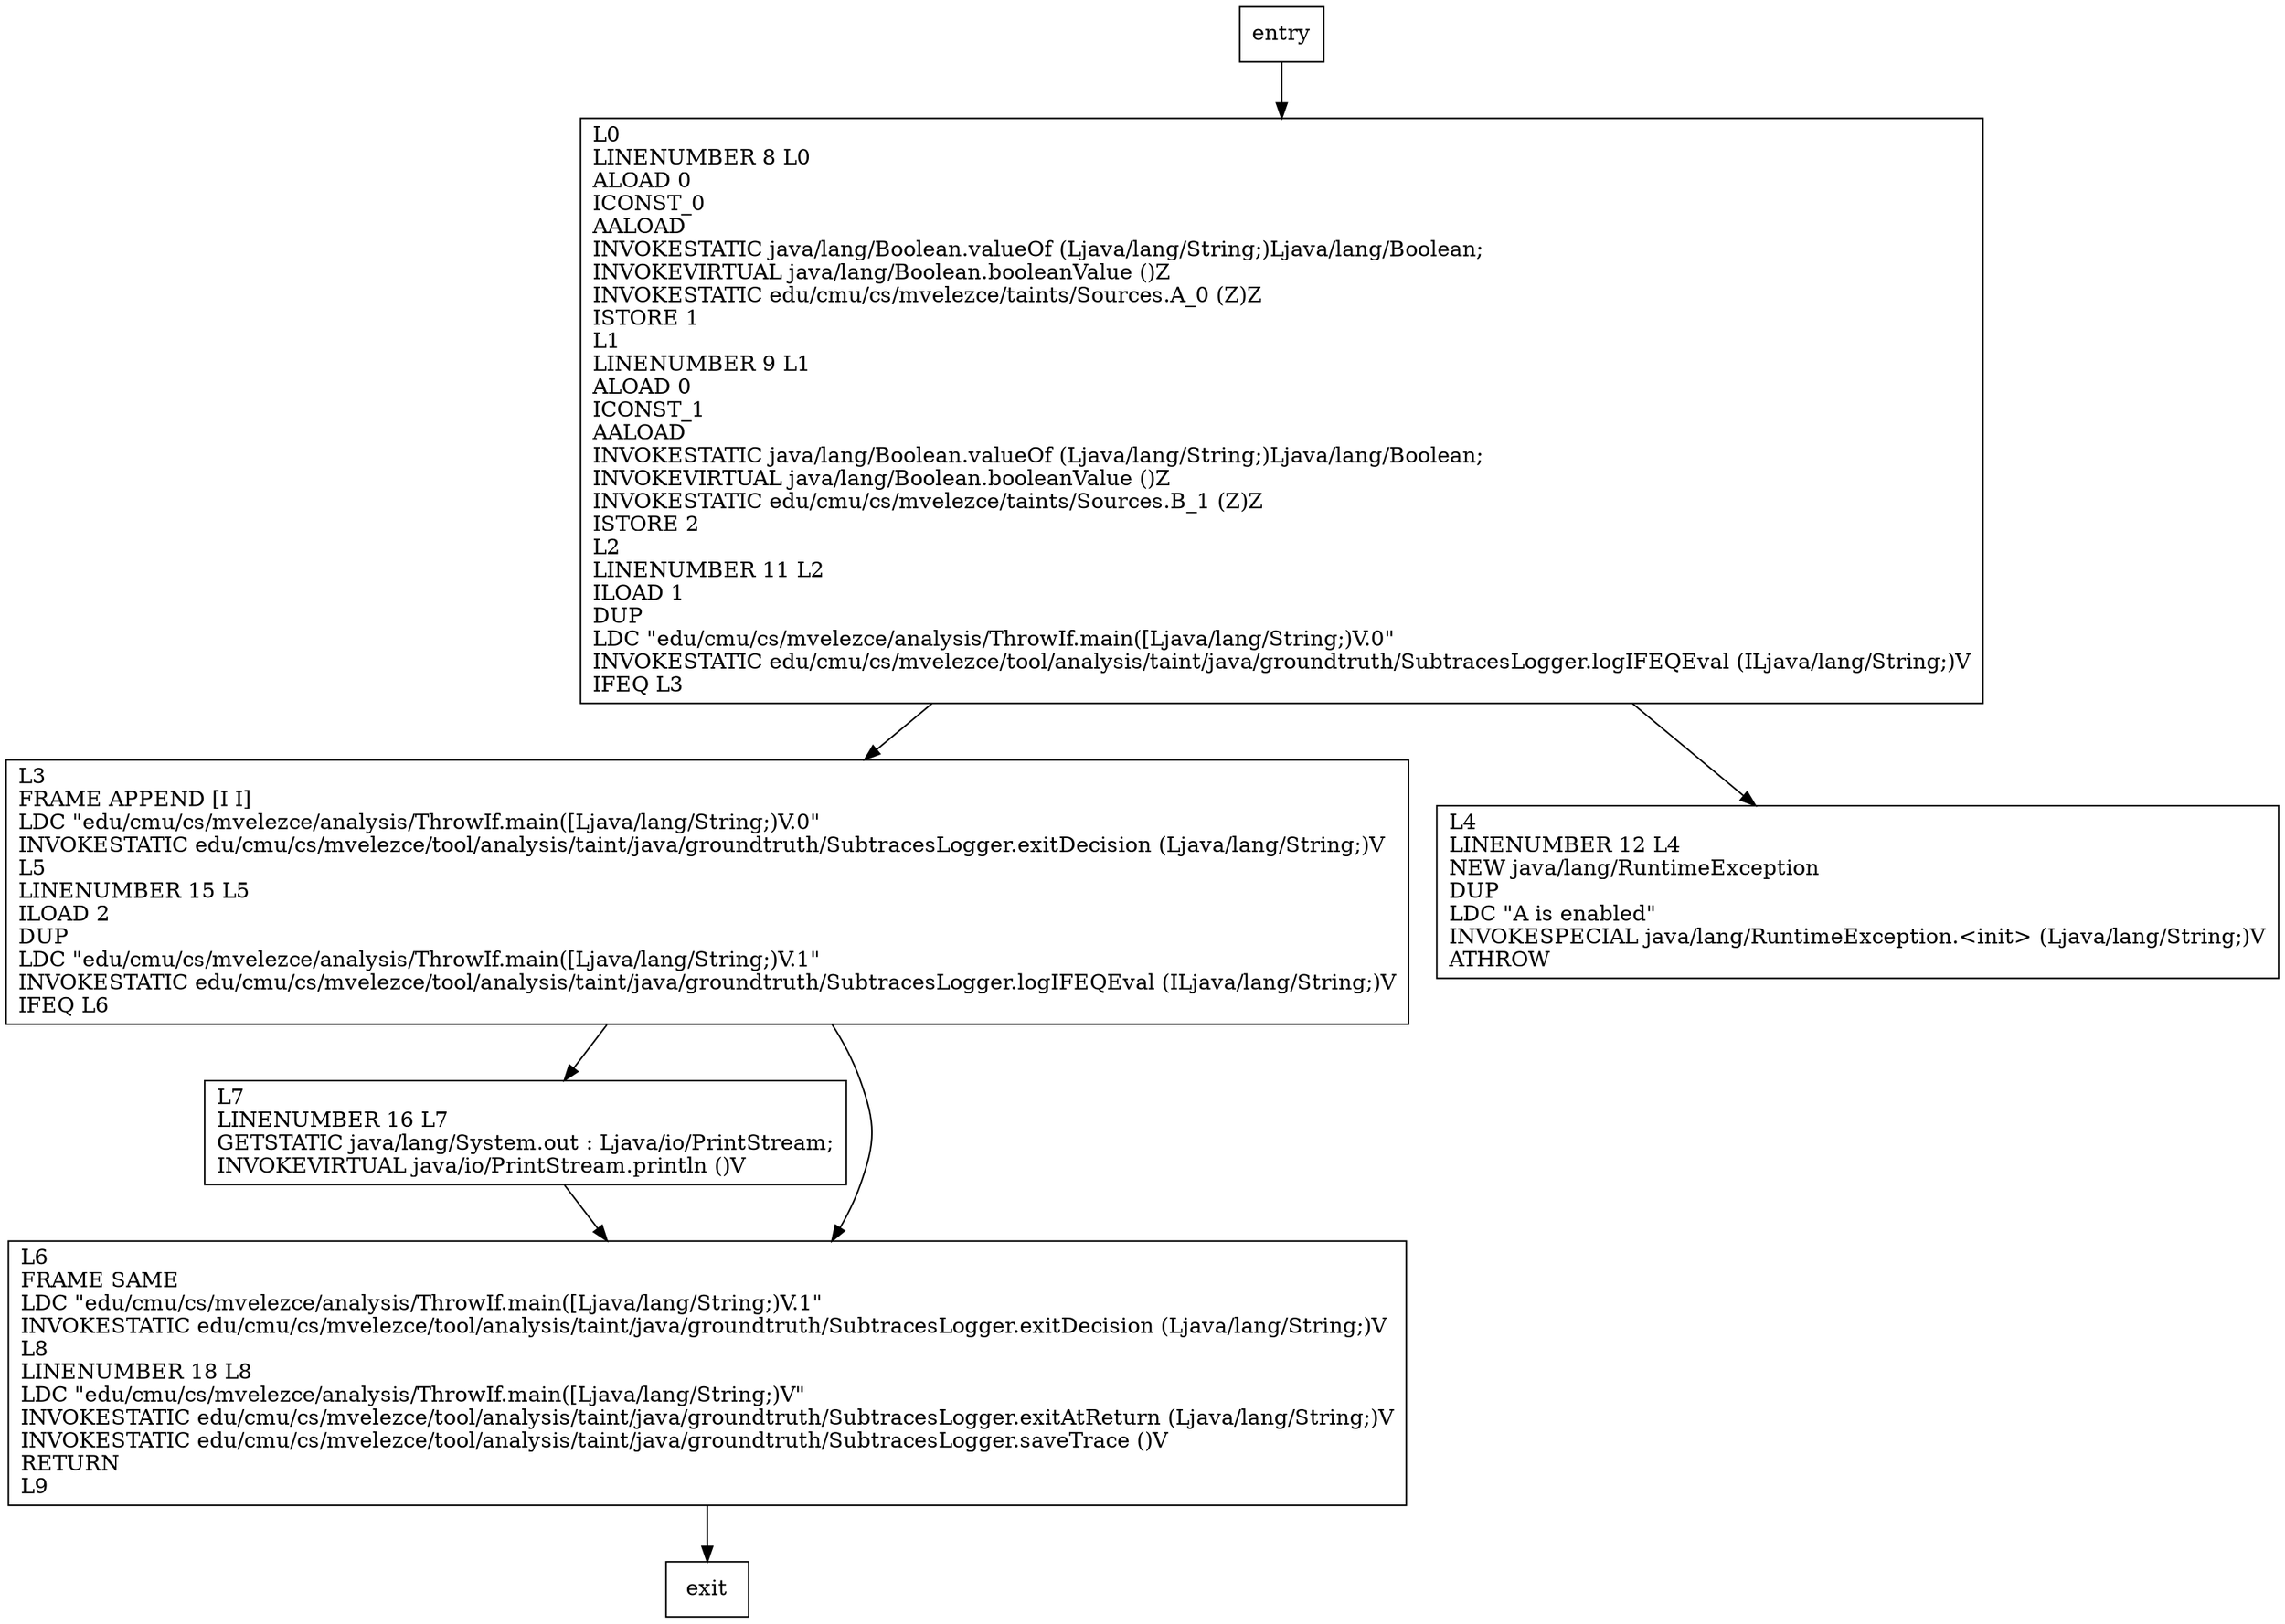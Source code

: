 digraph main {
node [shape=record];
504527234 [label="L7\lLINENUMBER 16 L7\lGETSTATIC java/lang/System.out : Ljava/io/PrintStream;\lINVOKEVIRTUAL java/io/PrintStream.println ()V\l"];
101478235 [label="L6\lFRAME SAME\lLDC \"edu/cmu/cs/mvelezce/analysis/ThrowIf.main([Ljava/lang/String;)V.1\"\lINVOKESTATIC edu/cmu/cs/mvelezce/tool/analysis/taint/java/groundtruth/SubtracesLogger.exitDecision (Ljava/lang/String;)V\lL8\lLINENUMBER 18 L8\lLDC \"edu/cmu/cs/mvelezce/analysis/ThrowIf.main([Ljava/lang/String;)V\"\lINVOKESTATIC edu/cmu/cs/mvelezce/tool/analysis/taint/java/groundtruth/SubtracesLogger.exitAtReturn (Ljava/lang/String;)V\lINVOKESTATIC edu/cmu/cs/mvelezce/tool/analysis/taint/java/groundtruth/SubtracesLogger.saveTrace ()V\lRETURN\lL9\l"];
1847509784 [label="L0\lLINENUMBER 8 L0\lALOAD 0\lICONST_0\lAALOAD\lINVOKESTATIC java/lang/Boolean.valueOf (Ljava/lang/String;)Ljava/lang/Boolean;\lINVOKEVIRTUAL java/lang/Boolean.booleanValue ()Z\lINVOKESTATIC edu/cmu/cs/mvelezce/taints/Sources.A_0 (Z)Z\lISTORE 1\lL1\lLINENUMBER 9 L1\lALOAD 0\lICONST_1\lAALOAD\lINVOKESTATIC java/lang/Boolean.valueOf (Ljava/lang/String;)Ljava/lang/Boolean;\lINVOKEVIRTUAL java/lang/Boolean.booleanValue ()Z\lINVOKESTATIC edu/cmu/cs/mvelezce/taints/Sources.B_1 (Z)Z\lISTORE 2\lL2\lLINENUMBER 11 L2\lILOAD 1\lDUP\lLDC \"edu/cmu/cs/mvelezce/analysis/ThrowIf.main([Ljava/lang/String;)V.0\"\lINVOKESTATIC edu/cmu/cs/mvelezce/tool/analysis/taint/java/groundtruth/SubtracesLogger.logIFEQEval (ILjava/lang/String;)V\lIFEQ L3\l"];
2114650936 [label="L3\lFRAME APPEND [I I]\lLDC \"edu/cmu/cs/mvelezce/analysis/ThrowIf.main([Ljava/lang/String;)V.0\"\lINVOKESTATIC edu/cmu/cs/mvelezce/tool/analysis/taint/java/groundtruth/SubtracesLogger.exitDecision (Ljava/lang/String;)V\lL5\lLINENUMBER 15 L5\lILOAD 2\lDUP\lLDC \"edu/cmu/cs/mvelezce/analysis/ThrowIf.main([Ljava/lang/String;)V.1\"\lINVOKESTATIC edu/cmu/cs/mvelezce/tool/analysis/taint/java/groundtruth/SubtracesLogger.logIFEQEval (ILjava/lang/String;)V\lIFEQ L6\l"];
1635756693 [label="L4\lLINENUMBER 12 L4\lNEW java/lang/RuntimeException\lDUP\lLDC \"A is enabled\"\lINVOKESPECIAL java/lang/RuntimeException.\<init\> (Ljava/lang/String;)V\lATHROW\l"];
entry;
exit;
504527234 -> 101478235;
entry -> 1847509784;
101478235 -> exit;
1847509784 -> 2114650936;
1847509784 -> 1635756693;
2114650936 -> 504527234;
2114650936 -> 101478235;
}

